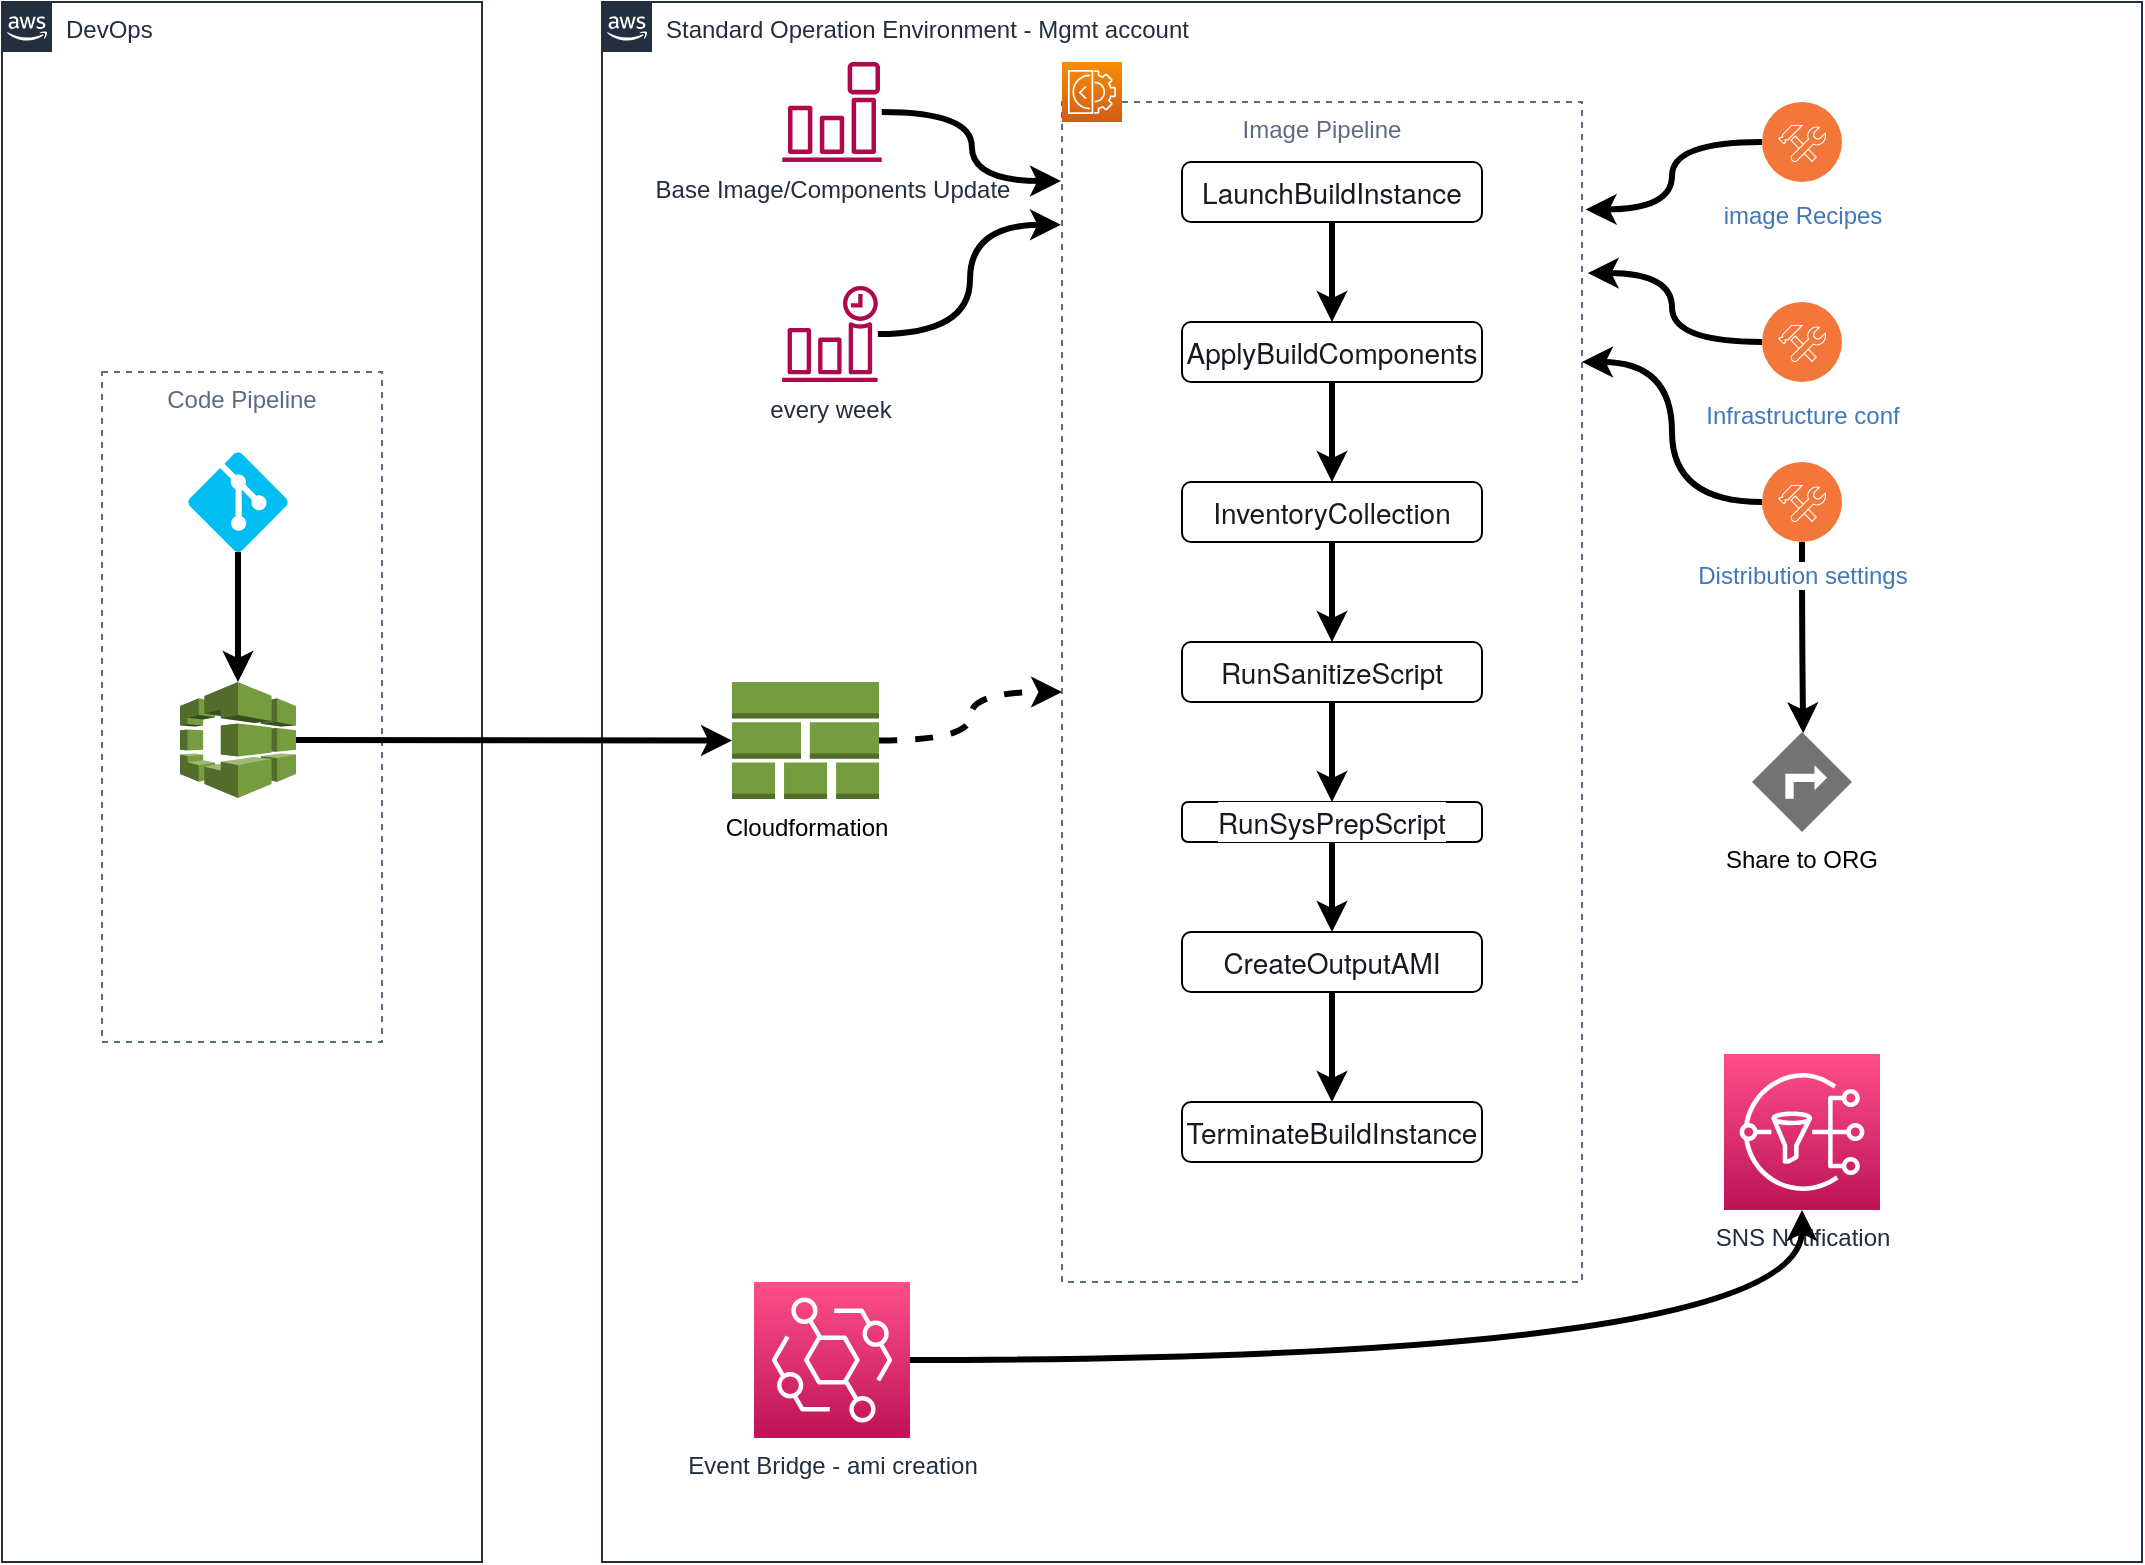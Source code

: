 <mxfile>
    <diagram id="Gcbxges4Ew21Y1hMnxqo" name="Page-1">
        <mxGraphModel dx="2443" dy="704" grid="1" gridSize="10" guides="1" tooltips="1" connect="1" arrows="1" fold="1" page="1" pageScale="1" pageWidth="827" pageHeight="1169" math="0" shadow="0">
            <root>
                <mxCell id="0"/>
                <mxCell id="1" parent="0"/>
                <mxCell id="3" value="Standard Operation Environment - Mgmt account" style="points=[[0,0],[0.25,0],[0.5,0],[0.75,0],[1,0],[1,0.25],[1,0.5],[1,0.75],[1,1],[0.75,1],[0.5,1],[0.25,1],[0,1],[0,0.75],[0,0.5],[0,0.25]];outlineConnect=0;gradientColor=none;html=1;whiteSpace=wrap;fontSize=12;fontStyle=0;container=0;pointerEvents=0;collapsible=0;recursiveResize=0;shape=mxgraph.aws4.group;grIcon=mxgraph.aws4.group_aws_cloud_alt;strokeColor=#232F3E;fillColor=none;verticalAlign=top;align=left;spacingLeft=30;fontColor=#232F3E;dashed=0;" vertex="1" parent="1">
                    <mxGeometry x="-620" y="120" width="770" height="780" as="geometry"/>
                </mxCell>
                <mxCell id="4" value="DevOps" style="points=[[0,0],[0.25,0],[0.5,0],[0.75,0],[1,0],[1,0.25],[1,0.5],[1,0.75],[1,1],[0.75,1],[0.5,1],[0.25,1],[0,1],[0,0.75],[0,0.5],[0,0.25]];outlineConnect=0;gradientColor=none;html=1;whiteSpace=wrap;fontSize=12;fontStyle=0;container=1;pointerEvents=0;collapsible=0;recursiveResize=0;shape=mxgraph.aws4.group;grIcon=mxgraph.aws4.group_aws_cloud_alt;strokeColor=#232F3E;fillColor=none;verticalAlign=top;align=left;spacingLeft=30;fontColor=#232F3E;dashed=0;" vertex="1" parent="1">
                    <mxGeometry x="-920" y="120" width="240" height="780" as="geometry"/>
                </mxCell>
                <mxCell id="41" value="Code Pipeline" style="fillColor=none;strokeColor=#5A6C86;dashed=1;verticalAlign=top;fontStyle=0;fontColor=#5A6C86;" vertex="1" parent="4">
                    <mxGeometry x="50" y="185" width="140" height="335" as="geometry"/>
                </mxCell>
                <mxCell id="44" style="edgeStyle=orthogonalEdgeStyle;curved=1;html=1;strokeWidth=3;" edge="1" parent="4" source="42" target="43">
                    <mxGeometry relative="1" as="geometry"/>
                </mxCell>
                <mxCell id="42" value="" style="verticalLabelPosition=bottom;html=1;verticalAlign=top;align=center;strokeColor=none;fillColor=#00BEF2;shape=mxgraph.azure.git_repository;" vertex="1" parent="4">
                    <mxGeometry x="93" y="225" width="50" height="50" as="geometry"/>
                </mxCell>
                <mxCell id="43" value="" style="outlineConnect=0;dashed=0;verticalLabelPosition=bottom;verticalAlign=top;align=center;html=1;shape=mxgraph.aws3.codebuild;fillColor=#759C3E;gradientColor=none;" vertex="1" parent="4">
                    <mxGeometry x="89" y="340" width="58" height="58" as="geometry"/>
                </mxCell>
                <mxCell id="5" value="Image Pipeline" style="fillColor=none;strokeColor=#5A6C86;dashed=1;verticalAlign=top;fontStyle=0;fontColor=#5A6C86;" vertex="1" parent="1">
                    <mxGeometry x="-390" y="170" width="260" height="590" as="geometry"/>
                </mxCell>
                <mxCell id="2" value="" style="sketch=0;points=[[0,0,0],[0.25,0,0],[0.5,0,0],[0.75,0,0],[1,0,0],[0,1,0],[0.25,1,0],[0.5,1,0],[0.75,1,0],[1,1,0],[0,0.25,0],[0,0.5,0],[0,0.75,0],[1,0.25,0],[1,0.5,0],[1,0.75,0]];outlineConnect=0;fontColor=#232F3E;gradientColor=#F78E04;gradientDirection=north;fillColor=#D05C17;strokeColor=#ffffff;dashed=0;verticalLabelPosition=bottom;verticalAlign=top;align=center;html=1;fontSize=12;fontStyle=0;aspect=fixed;shape=mxgraph.aws4.resourceIcon;resIcon=mxgraph.aws4.ec2_image_builder;" vertex="1" parent="1">
                    <mxGeometry x="-390" y="150" width="30" height="30" as="geometry"/>
                </mxCell>
                <mxCell id="28" style="edgeStyle=orthogonalEdgeStyle;curved=1;html=1;entryX=1.007;entryY=0.091;entryDx=0;entryDy=0;entryPerimeter=0;strokeWidth=3;" edge="1" parent="1" source="6" target="5">
                    <mxGeometry relative="1" as="geometry"/>
                </mxCell>
                <mxCell id="6" value="image Recipes" style="aspect=fixed;perimeter=ellipsePerimeter;html=1;align=center;shadow=0;dashed=0;fontColor=#4277BB;labelBackgroundColor=#ffffff;fontSize=12;spacingTop=3;image;image=img/lib/ibm/devops/configuration_management.svg;" vertex="1" parent="1">
                    <mxGeometry x="-40" y="170" width="40" height="40" as="geometry"/>
                </mxCell>
                <mxCell id="29" style="edgeStyle=orthogonalEdgeStyle;curved=1;html=1;entryX=1.011;entryY=0.145;entryDx=0;entryDy=0;entryPerimeter=0;strokeWidth=3;" edge="1" parent="1" source="7" target="5">
                    <mxGeometry relative="1" as="geometry"/>
                </mxCell>
                <mxCell id="7" value="Infrastructure conf" style="aspect=fixed;perimeter=ellipsePerimeter;html=1;align=center;shadow=0;dashed=0;fontColor=#4277BB;labelBackgroundColor=#ffffff;fontSize=12;spacingTop=3;image;image=img/lib/ibm/devops/configuration_management.svg;" vertex="1" parent="1">
                    <mxGeometry x="-40" y="270" width="40" height="40" as="geometry"/>
                </mxCell>
                <mxCell id="30" value="" style="edgeStyle=orthogonalEdgeStyle;curved=1;html=1;strokeWidth=3;" edge="1" parent="1" source="8" target="5">
                    <mxGeometry relative="1" as="geometry">
                        <Array as="points">
                            <mxPoint x="-85" y="370"/>
                            <mxPoint x="-85" y="300"/>
                        </Array>
                    </mxGeometry>
                </mxCell>
                <mxCell id="36" style="edgeStyle=orthogonalEdgeStyle;curved=1;html=1;entryX=0.512;entryY=0.013;entryDx=0;entryDy=0;entryPerimeter=0;strokeWidth=3;" edge="1" parent="1" source="8" target="35">
                    <mxGeometry relative="1" as="geometry"/>
                </mxCell>
                <mxCell id="8" value="Distribution settings" style="aspect=fixed;perimeter=ellipsePerimeter;html=1;align=center;shadow=0;dashed=0;fontColor=#4277BB;labelBackgroundColor=#ffffff;fontSize=12;spacingTop=3;image;image=img/lib/ibm/devops/configuration_management.svg;" vertex="1" parent="1">
                    <mxGeometry x="-40" y="350" width="40" height="40" as="geometry"/>
                </mxCell>
                <mxCell id="22" value="" style="edgeStyle=orthogonalEdgeStyle;html=1;entryX=0.5;entryY=0;entryDx=0;entryDy=0;strokeWidth=3;curved=1;" edge="1" parent="1" source="9" target="11">
                    <mxGeometry relative="1" as="geometry"/>
                </mxCell>
                <mxCell id="9" value="&lt;span style=&quot;caret-color: rgb(22, 25, 31); color: rgb(22, 25, 31); font-family: &amp;quot;Amazon Ember&amp;quot;, &amp;quot;Helvetica Neue&amp;quot;, Roboto, Arial, sans-serif; font-size: 14px; text-align: left; background-color: rgb(255, 255, 255);&quot;&gt;LaunchBuildInstance&lt;/span&gt;" style="rounded=1;whiteSpace=wrap;html=1;" vertex="1" parent="1">
                    <mxGeometry x="-330" y="200" width="150" height="30" as="geometry"/>
                </mxCell>
                <mxCell id="23" style="edgeStyle=orthogonalEdgeStyle;html=1;entryX=0.5;entryY=0;entryDx=0;entryDy=0;strokeWidth=3;curved=1;" edge="1" parent="1" source="11" target="15">
                    <mxGeometry relative="1" as="geometry"/>
                </mxCell>
                <mxCell id="11" value="&lt;span style=&quot;caret-color: rgb(22, 25, 31); color: rgb(22, 25, 31); font-family: &amp;quot;Amazon Ember&amp;quot;, &amp;quot;Helvetica Neue&amp;quot;, Roboto, Arial, sans-serif; font-size: 14px; text-align: left; background-color: rgb(255, 255, 255);&quot;&gt;ApplyBuildComponents&lt;/span&gt;" style="rounded=1;whiteSpace=wrap;html=1;" vertex="1" parent="1">
                    <mxGeometry x="-330" y="280" width="150" height="30" as="geometry"/>
                </mxCell>
                <mxCell id="24" value="" style="edgeStyle=none;html=1;strokeWidth=3;" edge="1" parent="1" source="15" target="16">
                    <mxGeometry relative="1" as="geometry"/>
                </mxCell>
                <mxCell id="15" value="&lt;span style=&quot;caret-color: rgb(22, 25, 31); color: rgb(22, 25, 31); font-family: &amp;quot;Amazon Ember&amp;quot;, &amp;quot;Helvetica Neue&amp;quot;, Roboto, Arial, sans-serif; font-size: 14px; text-align: left; background-color: rgb(255, 255, 255);&quot;&gt;InventoryCollection&lt;/span&gt;" style="rounded=1;whiteSpace=wrap;html=1;" vertex="1" parent="1">
                    <mxGeometry x="-330" y="360" width="150" height="30" as="geometry"/>
                </mxCell>
                <mxCell id="25" value="" style="edgeStyle=none;html=1;strokeWidth=3;" edge="1" parent="1" source="16" target="17">
                    <mxGeometry relative="1" as="geometry"/>
                </mxCell>
                <mxCell id="16" value="&lt;span style=&quot;caret-color: rgb(22, 25, 31); color: rgb(22, 25, 31); font-family: &amp;quot;Amazon Ember&amp;quot;, &amp;quot;Helvetica Neue&amp;quot;, Roboto, Arial, sans-serif; font-size: 14px; text-align: left; background-color: rgb(255, 255, 255);&quot;&gt;RunSanitizeScript&lt;/span&gt;" style="rounded=1;whiteSpace=wrap;html=1;" vertex="1" parent="1">
                    <mxGeometry x="-330" y="440" width="150" height="30" as="geometry"/>
                </mxCell>
                <mxCell id="26" value="" style="edgeStyle=none;html=1;strokeWidth=3;" edge="1" parent="1" source="17" target="19">
                    <mxGeometry relative="1" as="geometry"/>
                </mxCell>
                <mxCell id="17" value="&lt;span style=&quot;caret-color: rgb(22, 25, 31); color: rgb(22, 25, 31); font-family: &amp;quot;Amazon Ember&amp;quot;, &amp;quot;Helvetica Neue&amp;quot;, Roboto, Arial, sans-serif; font-size: 14px; text-align: left; background-color: rgb(255, 255, 255);&quot;&gt;RunSysPrepScript&lt;/span&gt;" style="rounded=1;whiteSpace=wrap;html=1;" vertex="1" parent="1">
                    <mxGeometry x="-330" y="520" width="150" height="20" as="geometry"/>
                </mxCell>
                <mxCell id="18" value="&lt;span style=&quot;caret-color: rgb(22, 25, 31); color: rgb(22, 25, 31); font-family: &amp;quot;Amazon Ember&amp;quot;, &amp;quot;Helvetica Neue&amp;quot;, Roboto, Arial, sans-serif; font-size: 14px; text-align: left; background-color: rgb(255, 255, 255);&quot;&gt;TerminateBuildInstance&lt;/span&gt;" style="rounded=1;whiteSpace=wrap;html=1;" vertex="1" parent="1">
                    <mxGeometry x="-330" y="670" width="150" height="30" as="geometry"/>
                </mxCell>
                <mxCell id="27" value="" style="edgeStyle=none;html=1;strokeWidth=3;" edge="1" parent="1" source="19" target="18">
                    <mxGeometry relative="1" as="geometry"/>
                </mxCell>
                <mxCell id="19" value="&lt;span style=&quot;caret-color: rgb(22, 25, 31); color: rgb(22, 25, 31); font-family: &amp;quot;Amazon Ember&amp;quot;, &amp;quot;Helvetica Neue&amp;quot;, Roboto, Arial, sans-serif; font-size: 14px; text-align: left; background-color: rgb(255, 255, 255);&quot;&gt;CreateOutputAMI&lt;/span&gt;" style="rounded=1;whiteSpace=wrap;html=1;" vertex="1" parent="1">
                    <mxGeometry x="-330" y="585" width="150" height="30" as="geometry"/>
                </mxCell>
                <mxCell id="34" style="edgeStyle=orthogonalEdgeStyle;curved=1;html=1;entryX=-0.002;entryY=0.104;entryDx=0;entryDy=0;entryPerimeter=0;strokeWidth=3;" edge="1" parent="1" source="31" target="5">
                    <mxGeometry relative="1" as="geometry"/>
                </mxCell>
                <mxCell id="31" value="every week" style="sketch=0;outlineConnect=0;fontColor=#232F3E;gradientColor=none;fillColor=#B0084D;strokeColor=none;dashed=0;verticalLabelPosition=bottom;verticalAlign=top;align=center;html=1;fontSize=12;fontStyle=0;aspect=fixed;pointerEvents=1;shape=mxgraph.aws4.event_time_based;" vertex="1" parent="1">
                    <mxGeometry x="-530" y="262" width="48" height="48" as="geometry"/>
                </mxCell>
                <mxCell id="33" style="edgeStyle=orthogonalEdgeStyle;curved=1;html=1;entryX=-0.002;entryY=0.067;entryDx=0;entryDy=0;entryPerimeter=0;strokeWidth=3;" edge="1" parent="1" source="32" target="5">
                    <mxGeometry relative="1" as="geometry"/>
                </mxCell>
                <mxCell id="32" value="Base Image/Components Update" style="sketch=0;outlineConnect=0;fontColor=#232F3E;gradientColor=none;fillColor=#B0084D;strokeColor=none;dashed=0;verticalLabelPosition=bottom;verticalAlign=top;align=center;html=1;fontSize=12;fontStyle=0;aspect=fixed;pointerEvents=1;shape=mxgraph.aws4.event_event_based;" vertex="1" parent="1">
                    <mxGeometry x="-530" y="150" width="50" height="50" as="geometry"/>
                </mxCell>
                <mxCell id="35" value="Share to ORG" style="dashed=0;aspect=fixed;verticalLabelPosition=bottom;verticalAlign=top;align=center;shape=mxgraph.gmdl.share2;strokeColor=none;fillColor=#737373;shadow=0;sketch=0;" vertex="1" parent="1">
                    <mxGeometry x="-45" y="485" width="50" height="50" as="geometry"/>
                </mxCell>
                <mxCell id="37" value="SNS Notification" style="sketch=0;points=[[0,0,0],[0.25,0,0],[0.5,0,0],[0.75,0,0],[1,0,0],[0,1,0],[0.25,1,0],[0.5,1,0],[0.75,1,0],[1,1,0],[0,0.25,0],[0,0.5,0],[0,0.75,0],[1,0.25,0],[1,0.5,0],[1,0.75,0]];outlineConnect=0;fontColor=#232F3E;gradientColor=#FF4F8B;gradientDirection=north;fillColor=#BC1356;strokeColor=#ffffff;dashed=0;verticalLabelPosition=bottom;verticalAlign=top;align=center;html=1;fontSize=12;fontStyle=0;aspect=fixed;shape=mxgraph.aws4.resourceIcon;resIcon=mxgraph.aws4.sns;" vertex="1" parent="1">
                    <mxGeometry x="-59" y="646" width="78" height="78" as="geometry"/>
                </mxCell>
                <mxCell id="40" style="edgeStyle=orthogonalEdgeStyle;curved=1;html=1;entryX=0.5;entryY=1;entryDx=0;entryDy=0;entryPerimeter=0;strokeWidth=3;" edge="1" parent="1" source="39" target="37">
                    <mxGeometry relative="1" as="geometry"/>
                </mxCell>
                <mxCell id="39" value="Event Bridge - ami creation" style="sketch=0;points=[[0,0,0],[0.25,0,0],[0.5,0,0],[0.75,0,0],[1,0,0],[0,1,0],[0.25,1,0],[0.5,1,0],[0.75,1,0],[1,1,0],[0,0.25,0],[0,0.5,0],[0,0.75,0],[1,0.25,0],[1,0.5,0],[1,0.75,0]];outlineConnect=0;fontColor=#232F3E;gradientColor=#FF4F8B;gradientDirection=north;fillColor=#BC1356;strokeColor=#ffffff;dashed=0;verticalLabelPosition=bottom;verticalAlign=top;align=center;html=1;fontSize=12;fontStyle=0;aspect=fixed;shape=mxgraph.aws4.resourceIcon;resIcon=mxgraph.aws4.eventbridge;" vertex="1" parent="1">
                    <mxGeometry x="-544" y="760" width="78" height="78" as="geometry"/>
                </mxCell>
                <mxCell id="47" style="edgeStyle=orthogonalEdgeStyle;curved=1;html=1;strokeWidth=3;dashed=1;" edge="1" parent="1" source="45" target="5">
                    <mxGeometry relative="1" as="geometry"/>
                </mxCell>
                <mxCell id="45" value="Cloudformation" style="outlineConnect=0;dashed=0;verticalLabelPosition=bottom;verticalAlign=top;align=center;html=1;shape=mxgraph.aws3.stack_aws_cloudformation;fillColor=#759C3E;gradientColor=none;" vertex="1" parent="1">
                    <mxGeometry x="-555" y="460" width="73.5" height="58.5" as="geometry"/>
                </mxCell>
                <mxCell id="46" style="edgeStyle=orthogonalEdgeStyle;curved=1;html=1;entryX=0;entryY=0.5;entryDx=0;entryDy=0;entryPerimeter=0;strokeWidth=3;" edge="1" parent="1" source="43" target="45">
                    <mxGeometry relative="1" as="geometry"/>
                </mxCell>
            </root>
        </mxGraphModel>
    </diagram>
</mxfile>
